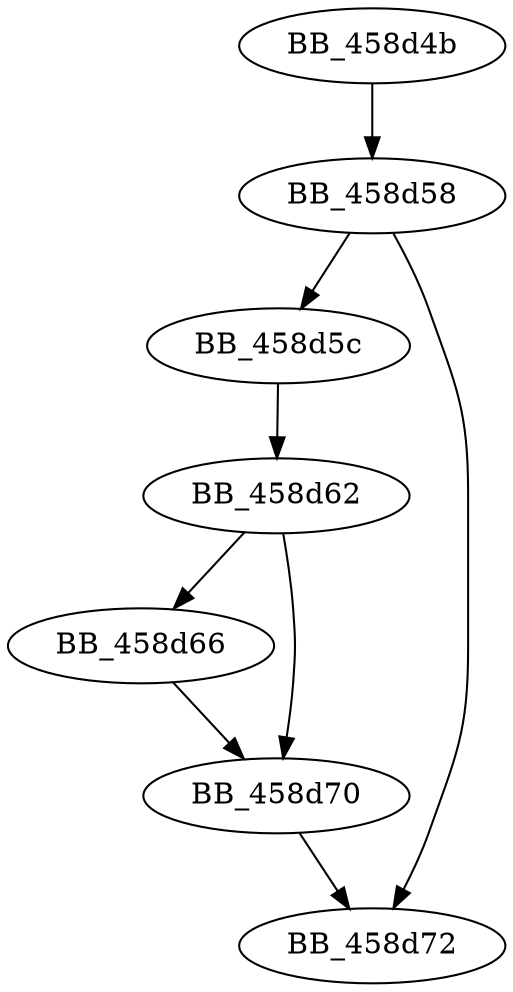 DiGraph sub_458D4B{
BB_458d4b->BB_458d58
BB_458d58->BB_458d5c
BB_458d58->BB_458d72
BB_458d5c->BB_458d62
BB_458d62->BB_458d66
BB_458d62->BB_458d70
BB_458d66->BB_458d70
BB_458d70->BB_458d72
}
